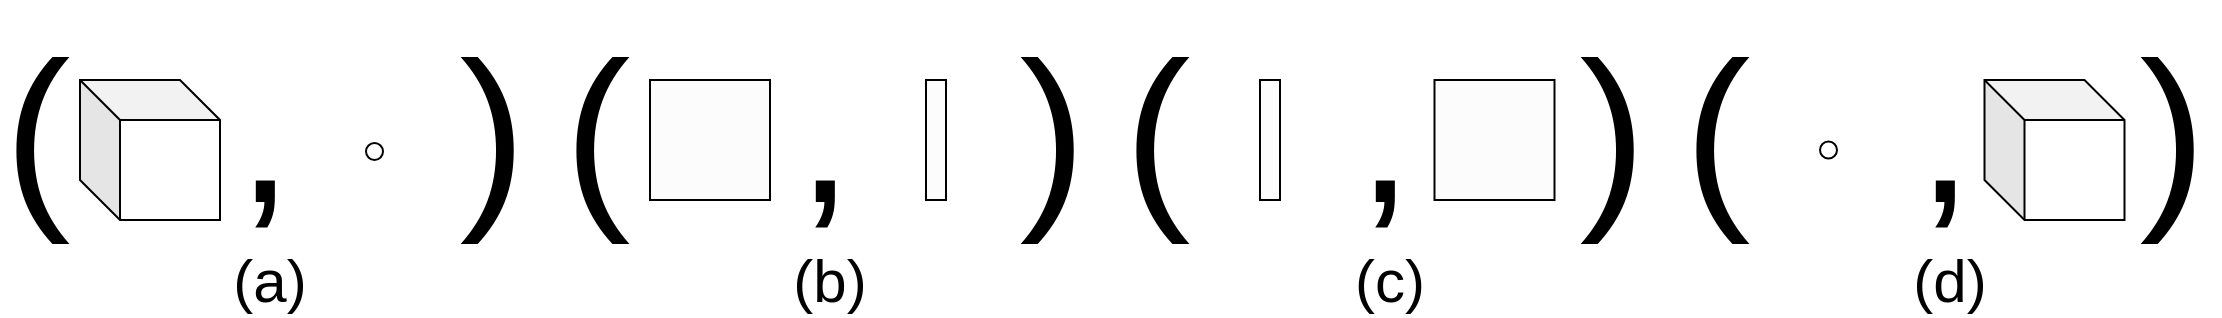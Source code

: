<mxfile version="14.2.6" type="device"><diagram id="BfunA3j_sD74axEk5qLm" name="Page-1"><mxGraphModel dx="706" dy="1665" grid="1" gridSize="10" guides="1" tooltips="1" connect="1" arrows="1" fold="1" page="1" pageScale="1" pageWidth="1100" pageHeight="850" math="0" shadow="0"><root><mxCell id="0"/><mxCell id="1" parent="0"/><mxCell id="yw2lHY2EfrDETOxV5q1F-7" value="&lt;font style=&quot;font-size: 100px&quot;&gt;(&amp;nbsp; &amp;nbsp;,&amp;nbsp; &amp;nbsp;)&lt;/font&gt;" style="text;html=1;strokeColor=none;fillColor=none;align=left;verticalAlign=middle;whiteSpace=wrap;rounded=0;" parent="1" vertex="1"><mxGeometry x="20" y="20" width="270" height="130" as="geometry"/></mxCell><mxCell id="yw2lHY2EfrDETOxV5q1F-1" value="" style="shape=cube;whiteSpace=wrap;html=1;boundedLbl=1;backgroundOutline=1;darkOpacity=0.05;darkOpacity2=0.1;" parent="1" vertex="1"><mxGeometry x="60" y="60" width="70" height="70" as="geometry"/></mxCell><mxCell id="yw2lHY2EfrDETOxV5q1F-8" value="" style="ellipse;whiteSpace=wrap;html=1;aspect=fixed;fillColor=#FFFFFF;" parent="1" vertex="1"><mxGeometry x="203" y="91.5" width="8.5" height="8.5" as="geometry"/></mxCell><mxCell id="yw2lHY2EfrDETOxV5q1F-18" value="&lt;font style=&quot;font-size: 100px&quot;&gt;(&amp;nbsp; &amp;nbsp;,&amp;nbsp; &amp;nbsp;)&lt;/font&gt;" style="text;html=1;strokeColor=none;fillColor=none;align=left;verticalAlign=middle;whiteSpace=wrap;rounded=0;" parent="1" vertex="1"><mxGeometry x="300" y="20" width="270" height="130" as="geometry"/></mxCell><mxCell id="yw2lHY2EfrDETOxV5q1F-22" value="" style="rounded=0;whiteSpace=wrap;html=1;fillColor=#FCFCFC;" parent="1" vertex="1"><mxGeometry x="345" y="60" width="60" height="60" as="geometry"/></mxCell><mxCell id="yw2lHY2EfrDETOxV5q1F-23" value="" style="rounded=0;whiteSpace=wrap;html=1;fillColor=#FCFCFC;" parent="1" vertex="1"><mxGeometry x="483" y="60" width="10" height="60" as="geometry"/></mxCell><mxCell id="yw2lHY2EfrDETOxV5q1F-24" value="&lt;font style=&quot;font-size: 100px&quot;&gt;(&amp;nbsp; &amp;nbsp;,&amp;nbsp; &amp;nbsp;)&lt;/font&gt;" style="text;html=1;strokeColor=none;fillColor=none;align=left;verticalAlign=middle;whiteSpace=wrap;rounded=0;" parent="1" vertex="1"><mxGeometry x="580" y="20" width="270" height="130" as="geometry"/></mxCell><mxCell id="yw2lHY2EfrDETOxV5q1F-25" value="" style="rounded=0;whiteSpace=wrap;html=1;fillColor=#FCFCFC;" parent="1" vertex="1"><mxGeometry x="737.25" y="60" width="60" height="60" as="geometry"/></mxCell><mxCell id="yw2lHY2EfrDETOxV5q1F-26" value="" style="rounded=0;whiteSpace=wrap;html=1;fillColor=#FCFCFC;" parent="1" vertex="1"><mxGeometry x="650" y="60" width="10" height="60" as="geometry"/></mxCell><mxCell id="yw2lHY2EfrDETOxV5q1F-28" value="&lt;font style=&quot;font-size: 100px&quot;&gt;(&amp;nbsp; &amp;nbsp;,&amp;nbsp; &amp;nbsp;)&lt;/font&gt;" style="text;html=1;strokeColor=none;fillColor=none;align=left;verticalAlign=middle;whiteSpace=wrap;rounded=0;" parent="1" vertex="1"><mxGeometry x="860" y="20" width="270" height="130" as="geometry"/></mxCell><mxCell id="yw2lHY2EfrDETOxV5q1F-29" value="" style="shape=cube;whiteSpace=wrap;html=1;boundedLbl=1;backgroundOutline=1;darkOpacity=0.05;darkOpacity2=0.1;" parent="1" vertex="1"><mxGeometry x="1012.25" y="60" width="70" height="70" as="geometry"/></mxCell><mxCell id="yw2lHY2EfrDETOxV5q1F-30" value="" style="ellipse;whiteSpace=wrap;html=1;aspect=fixed;fillColor=#FFFFFF;" parent="1" vertex="1"><mxGeometry x="930" y="90.75" width="8.5" height="8.5" as="geometry"/></mxCell><mxCell id="yw2lHY2EfrDETOxV5q1F-32" value="(a)" style="text;html=1;strokeColor=none;fillColor=none;align=center;verticalAlign=middle;whiteSpace=wrap;rounded=0;fontSize=30;" parent="1" vertex="1"><mxGeometry x="135" y="150" width="40" height="20" as="geometry"/></mxCell><mxCell id="yw2lHY2EfrDETOxV5q1F-33" value="(b)" style="text;html=1;strokeColor=none;fillColor=none;align=center;verticalAlign=middle;whiteSpace=wrap;rounded=0;fontSize=30;" parent="1" vertex="1"><mxGeometry x="415" y="150" width="40" height="20" as="geometry"/></mxCell><mxCell id="yw2lHY2EfrDETOxV5q1F-34" value="(c)" style="text;html=1;strokeColor=none;fillColor=none;align=center;verticalAlign=middle;whiteSpace=wrap;rounded=0;fontSize=30;" parent="1" vertex="1"><mxGeometry x="695" y="150" width="40" height="20" as="geometry"/></mxCell><mxCell id="yw2lHY2EfrDETOxV5q1F-35" value="(d)" style="text;html=1;strokeColor=none;fillColor=none;align=center;verticalAlign=middle;whiteSpace=wrap;rounded=0;fontSize=30;" parent="1" vertex="1"><mxGeometry x="975" y="150" width="40" height="20" as="geometry"/></mxCell></root></mxGraphModel></diagram></mxfile>
